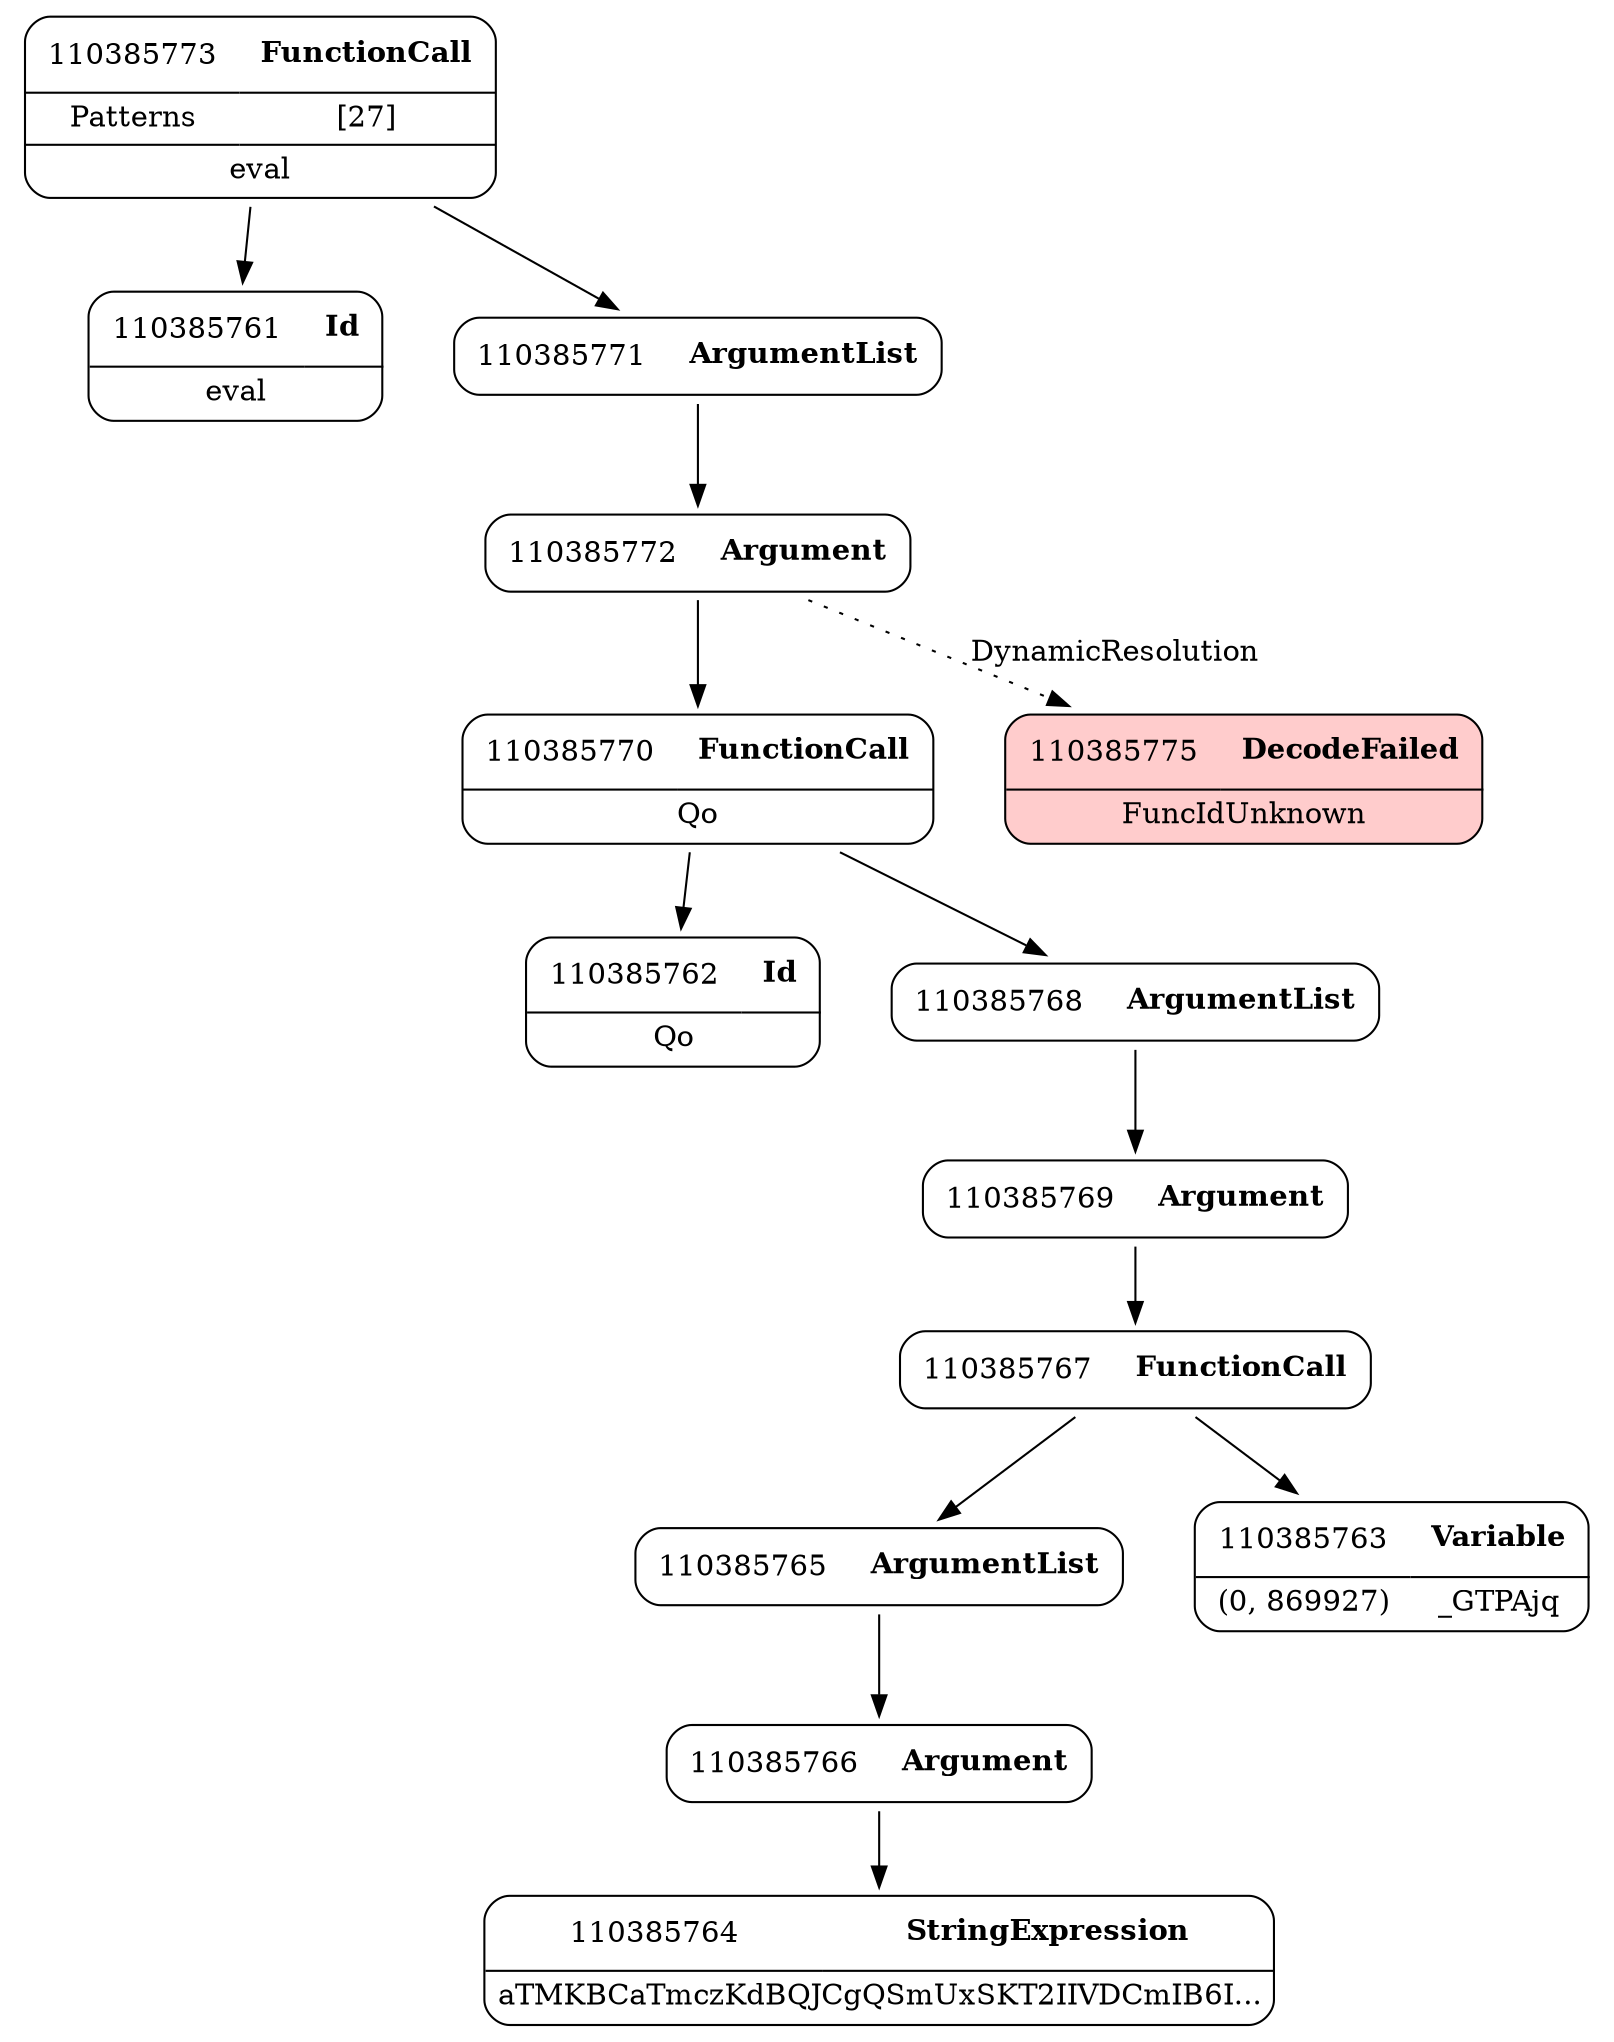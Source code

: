 digraph ast {
node [shape=none];
110385764 [label=<<TABLE border='1' cellspacing='0' cellpadding='10' style='rounded' ><TR><TD border='0'>110385764</TD><TD border='0'><B>StringExpression</B></TD></TR><HR/><TR><TD border='0' cellpadding='5' colspan='2'>aTMKBCaTmczKdBQJCgQSmUxSKT2IIVDCmIB6I...</TD></TR></TABLE>>];
110385765 [label=<<TABLE border='1' cellspacing='0' cellpadding='10' style='rounded' ><TR><TD border='0'>110385765</TD><TD border='0'><B>ArgumentList</B></TD></TR></TABLE>>];
110385765 -> 110385766 [weight=2];
110385766 [label=<<TABLE border='1' cellspacing='0' cellpadding='10' style='rounded' ><TR><TD border='0'>110385766</TD><TD border='0'><B>Argument</B></TD></TR></TABLE>>];
110385766 -> 110385764 [weight=2];
110385767 [label=<<TABLE border='1' cellspacing='0' cellpadding='10' style='rounded' ><TR><TD border='0'>110385767</TD><TD border='0'><B>FunctionCall</B></TD></TR></TABLE>>];
110385767 -> 110385763 [weight=2];
110385767 -> 110385765 [weight=2];
110385761 [label=<<TABLE border='1' cellspacing='0' cellpadding='10' style='rounded' ><TR><TD border='0'>110385761</TD><TD border='0'><B>Id</B></TD></TR><HR/><TR><TD border='0' cellpadding='5' colspan='2'>eval</TD></TR></TABLE>>];
110385762 [label=<<TABLE border='1' cellspacing='0' cellpadding='10' style='rounded' ><TR><TD border='0'>110385762</TD><TD border='0'><B>Id</B></TD></TR><HR/><TR><TD border='0' cellpadding='5' colspan='2'>Qo</TD></TR></TABLE>>];
110385763 [label=<<TABLE border='1' cellspacing='0' cellpadding='10' style='rounded' ><TR><TD border='0'>110385763</TD><TD border='0'><B>Variable</B></TD></TR><HR/><TR><TD border='0' cellpadding='5'>(0, 869927)</TD><TD border='0' cellpadding='5'>_GTPAjq</TD></TR></TABLE>>];
110385772 [label=<<TABLE border='1' cellspacing='0' cellpadding='10' style='rounded' ><TR><TD border='0'>110385772</TD><TD border='0'><B>Argument</B></TD></TR></TABLE>>];
110385772 -> 110385770 [weight=2];
110385772 -> 110385775 [style=dotted,label=DynamicResolution];
110385773 [label=<<TABLE border='1' cellspacing='0' cellpadding='10' style='rounded' ><TR><TD border='0'>110385773</TD><TD border='0'><B>FunctionCall</B></TD></TR><HR/><TR><TD border='0' cellpadding='5'>Patterns</TD><TD border='0' cellpadding='5'>[27]</TD></TR><HR/><TR><TD border='0' cellpadding='5' colspan='2'>eval</TD></TR></TABLE>>];
110385773 -> 110385761 [weight=2];
110385773 -> 110385771 [weight=2];
110385775 [label=<<TABLE border='1' cellspacing='0' cellpadding='10' style='rounded' bgcolor='#FFCCCC' ><TR><TD border='0'>110385775</TD><TD border='0'><B>DecodeFailed</B></TD></TR><HR/><TR><TD border='0' cellpadding='5' colspan='2'>FuncIdUnknown</TD></TR></TABLE>>];
110385768 [label=<<TABLE border='1' cellspacing='0' cellpadding='10' style='rounded' ><TR><TD border='0'>110385768</TD><TD border='0'><B>ArgumentList</B></TD></TR></TABLE>>];
110385768 -> 110385769 [weight=2];
110385769 [label=<<TABLE border='1' cellspacing='0' cellpadding='10' style='rounded' ><TR><TD border='0'>110385769</TD><TD border='0'><B>Argument</B></TD></TR></TABLE>>];
110385769 -> 110385767 [weight=2];
110385770 [label=<<TABLE border='1' cellspacing='0' cellpadding='10' style='rounded' ><TR><TD border='0'>110385770</TD><TD border='0'><B>FunctionCall</B></TD></TR><HR/><TR><TD border='0' cellpadding='5' colspan='2'>Qo</TD></TR></TABLE>>];
110385770 -> 110385762 [weight=2];
110385770 -> 110385768 [weight=2];
110385771 [label=<<TABLE border='1' cellspacing='0' cellpadding='10' style='rounded' ><TR><TD border='0'>110385771</TD><TD border='0'><B>ArgumentList</B></TD></TR></TABLE>>];
110385771 -> 110385772 [weight=2];
}
